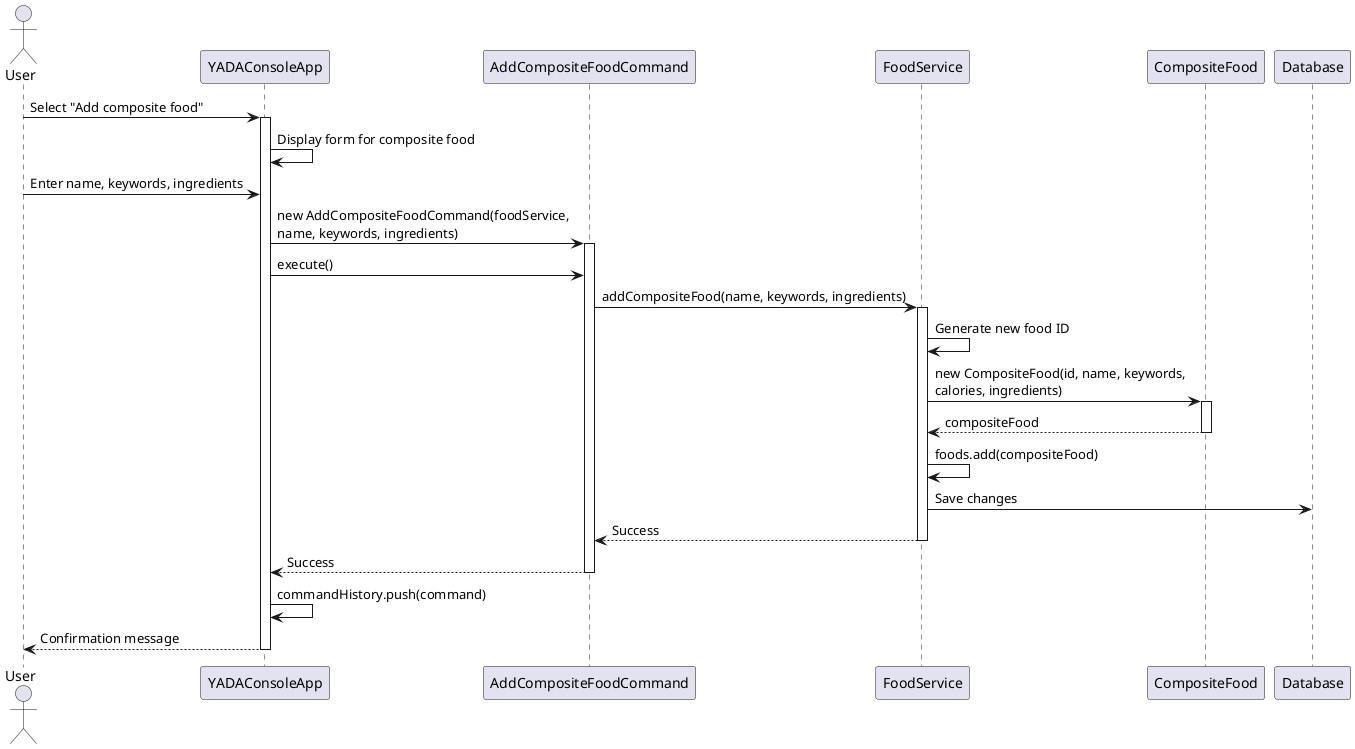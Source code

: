 @startuml Creating_a_Composite_Food

actor User
participant "YADAConsoleApp" as App
participant "AddCompositeFoodCommand" as Command
participant "FoodService" as FoodSvc
participant "CompositeFood" as CFood
participant "Database" as DB

User -> App: Select "Add composite food"
activate App

App -> App: Display form for composite food
User -> App: Enter name, keywords, ingredients

App -> Command: new AddCompositeFoodCommand(foodService, \nname, keywords, ingredients)
activate Command

App -> Command: execute()
Command -> FoodSvc: addCompositeFood(name, keywords, ingredients)
activate FoodSvc

FoodSvc -> FoodSvc: Generate new food ID
FoodSvc -> CFood: new CompositeFood(id, name, keywords, \ncalories, ingredients)
activate CFood
CFood --> FoodSvc: compositeFood
deactivate CFood

FoodSvc -> FoodSvc: foods.add(compositeFood)
FoodSvc -> DB: Save changes
FoodSvc --> Command: Success
deactivate FoodSvc

Command --> App: Success
deactivate Command

App -> App: commandHistory.push(command)
App --> User: Confirmation message

deactivate App

@enduml
